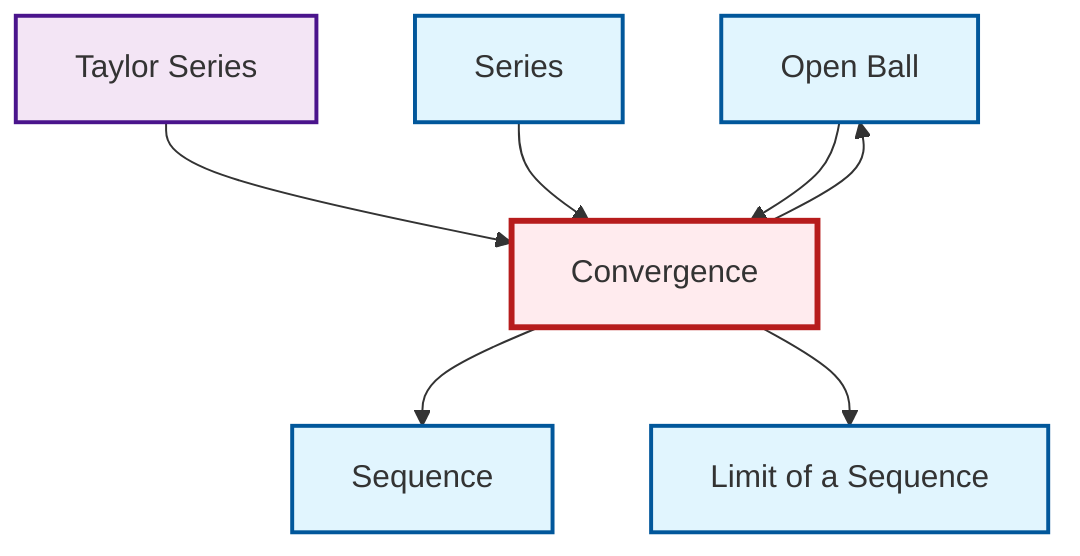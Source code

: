 graph TD
    classDef definition fill:#e1f5fe,stroke:#01579b,stroke-width:2px
    classDef theorem fill:#f3e5f5,stroke:#4a148c,stroke-width:2px
    classDef axiom fill:#fff3e0,stroke:#e65100,stroke-width:2px
    classDef example fill:#e8f5e9,stroke:#1b5e20,stroke-width:2px
    classDef current fill:#ffebee,stroke:#b71c1c,stroke-width:3px
    def-open-ball["Open Ball"]:::definition
    def-series["Series"]:::definition
    def-convergence["Convergence"]:::definition
    def-sequence["Sequence"]:::definition
    def-limit["Limit of a Sequence"]:::definition
    thm-taylor-series["Taylor Series"]:::theorem
    def-convergence --> def-sequence
    thm-taylor-series --> def-convergence
    def-convergence --> def-limit
    def-series --> def-convergence
    def-convergence --> def-open-ball
    def-open-ball --> def-convergence
    class def-convergence current